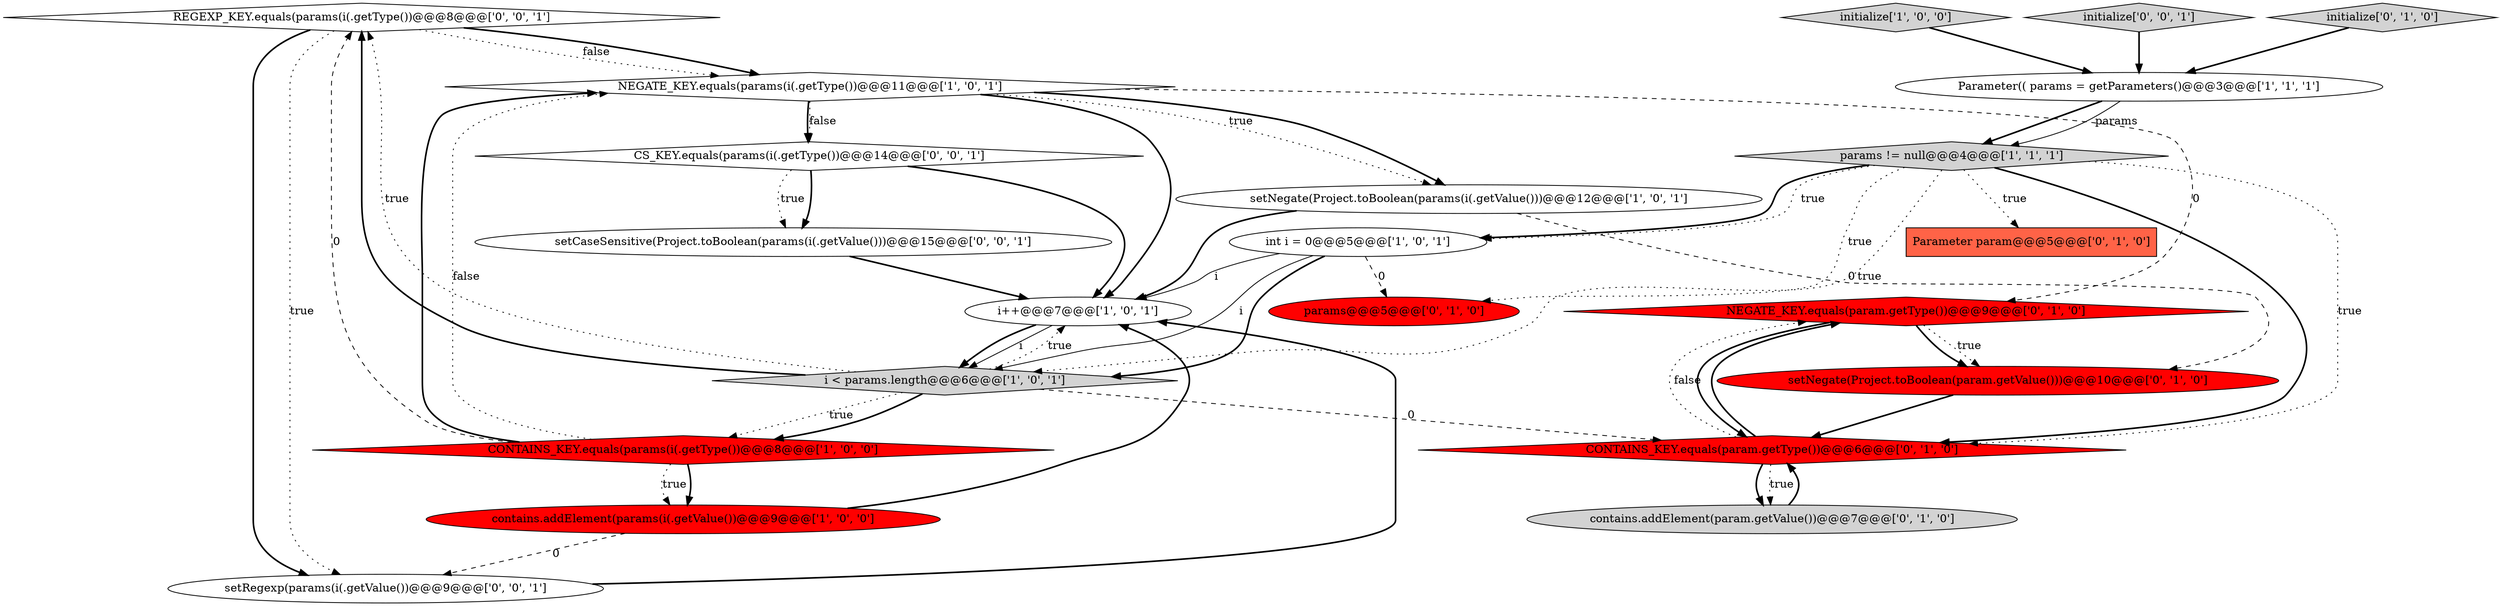 digraph {
20 [style = filled, label = "REGEXP_KEY.equals(params(i(.getType())@@@8@@@['0', '0', '1']", fillcolor = white, shape = diamond image = "AAA0AAABBB3BBB"];
1 [style = filled, label = "params != null@@@4@@@['1', '1', '1']", fillcolor = lightgray, shape = diamond image = "AAA0AAABBB1BBB"];
12 [style = filled, label = "params@@@5@@@['0', '1', '0']", fillcolor = red, shape = ellipse image = "AAA1AAABBB2BBB"];
16 [style = filled, label = "NEGATE_KEY.equals(param.getType())@@@9@@@['0', '1', '0']", fillcolor = red, shape = diamond image = "AAA1AAABBB2BBB"];
2 [style = filled, label = "int i = 0@@@5@@@['1', '0', '1']", fillcolor = white, shape = ellipse image = "AAA0AAABBB1BBB"];
0 [style = filled, label = "CONTAINS_KEY.equals(params(i(.getType())@@@8@@@['1', '0', '0']", fillcolor = red, shape = diamond image = "AAA1AAABBB1BBB"];
6 [style = filled, label = "setNegate(Project.toBoolean(params(i(.getValue()))@@@12@@@['1', '0', '1']", fillcolor = white, shape = ellipse image = "AAA0AAABBB1BBB"];
9 [style = filled, label = "NEGATE_KEY.equals(params(i(.getType())@@@11@@@['1', '0', '1']", fillcolor = white, shape = diamond image = "AAA0AAABBB1BBB"];
8 [style = filled, label = "Parameter(( params = getParameters()@@@3@@@['1', '1', '1']", fillcolor = white, shape = ellipse image = "AAA0AAABBB1BBB"];
3 [style = filled, label = "contains.addElement(params(i(.getValue())@@@9@@@['1', '0', '0']", fillcolor = red, shape = ellipse image = "AAA1AAABBB1BBB"];
14 [style = filled, label = "setNegate(Project.toBoolean(param.getValue()))@@@10@@@['0', '1', '0']", fillcolor = red, shape = ellipse image = "AAA1AAABBB2BBB"];
10 [style = filled, label = "Parameter param@@@5@@@['0', '1', '0']", fillcolor = tomato, shape = box image = "AAA0AAABBB2BBB"];
13 [style = filled, label = "CONTAINS_KEY.equals(param.getType())@@@6@@@['0', '1', '0']", fillcolor = red, shape = diamond image = "AAA1AAABBB2BBB"];
15 [style = filled, label = "initialize['0', '1', '0']", fillcolor = lightgray, shape = diamond image = "AAA0AAABBB2BBB"];
4 [style = filled, label = "i < params.length@@@6@@@['1', '0', '1']", fillcolor = lightgray, shape = diamond image = "AAA0AAABBB1BBB"];
7 [style = filled, label = "initialize['1', '0', '0']", fillcolor = lightgray, shape = diamond image = "AAA0AAABBB1BBB"];
5 [style = filled, label = "i++@@@7@@@['1', '0', '1']", fillcolor = white, shape = ellipse image = "AAA0AAABBB1BBB"];
21 [style = filled, label = "initialize['0', '0', '1']", fillcolor = lightgray, shape = diamond image = "AAA0AAABBB3BBB"];
18 [style = filled, label = "CS_KEY.equals(params(i(.getType())@@@14@@@['0', '0', '1']", fillcolor = white, shape = diamond image = "AAA0AAABBB3BBB"];
11 [style = filled, label = "contains.addElement(param.getValue())@@@7@@@['0', '1', '0']", fillcolor = lightgray, shape = ellipse image = "AAA0AAABBB2BBB"];
17 [style = filled, label = "setRegexp(params(i(.getValue())@@@9@@@['0', '0', '1']", fillcolor = white, shape = ellipse image = "AAA0AAABBB3BBB"];
19 [style = filled, label = "setCaseSensitive(Project.toBoolean(params(i(.getValue()))@@@15@@@['0', '0', '1']", fillcolor = white, shape = ellipse image = "AAA0AAABBB3BBB"];
0->3 [style = bold, label=""];
4->5 [style = dotted, label="true"];
17->5 [style = bold, label=""];
0->9 [style = bold, label=""];
16->13 [style = bold, label=""];
20->17 [style = bold, label=""];
9->16 [style = dashed, label="0"];
1->10 [style = dotted, label="true"];
20->9 [style = dotted, label="false"];
3->17 [style = dashed, label="0"];
20->9 [style = bold, label=""];
5->4 [style = solid, label="i"];
20->17 [style = dotted, label="true"];
8->1 [style = solid, label="params"];
4->0 [style = dotted, label="true"];
4->20 [style = dotted, label="true"];
18->19 [style = bold, label=""];
21->8 [style = bold, label=""];
18->19 [style = dotted, label="true"];
1->4 [style = dotted, label="true"];
6->14 [style = dashed, label="0"];
7->8 [style = bold, label=""];
9->6 [style = dotted, label="true"];
2->4 [style = bold, label=""];
13->11 [style = bold, label=""];
1->13 [style = bold, label=""];
13->16 [style = bold, label=""];
0->20 [style = dashed, label="0"];
9->6 [style = bold, label=""];
4->0 [style = bold, label=""];
0->9 [style = dotted, label="false"];
8->1 [style = bold, label=""];
19->5 [style = bold, label=""];
1->13 [style = dotted, label="true"];
6->5 [style = bold, label=""];
2->12 [style = dashed, label="0"];
3->5 [style = bold, label=""];
9->18 [style = bold, label=""];
18->5 [style = bold, label=""];
11->13 [style = bold, label=""];
5->4 [style = bold, label=""];
2->4 [style = solid, label="i"];
4->20 [style = bold, label=""];
1->12 [style = dotted, label="true"];
13->16 [style = dotted, label="false"];
16->14 [style = dotted, label="true"];
9->5 [style = bold, label=""];
16->14 [style = bold, label=""];
13->11 [style = dotted, label="true"];
9->18 [style = dotted, label="false"];
1->2 [style = bold, label=""];
0->3 [style = dotted, label="true"];
14->13 [style = bold, label=""];
1->2 [style = dotted, label="true"];
4->13 [style = dashed, label="0"];
2->5 [style = solid, label="i"];
15->8 [style = bold, label=""];
}
